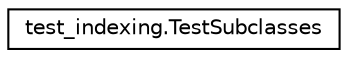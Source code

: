 digraph "Graphical Class Hierarchy"
{
 // LATEX_PDF_SIZE
  edge [fontname="Helvetica",fontsize="10",labelfontname="Helvetica",labelfontsize="10"];
  node [fontname="Helvetica",fontsize="10",shape=record];
  rankdir="LR";
  Node0 [label="test_indexing.TestSubclasses",height=0.2,width=0.4,color="black", fillcolor="white", style="filled",URL="$classtest__indexing_1_1TestSubclasses.html",tooltip=" "];
}
